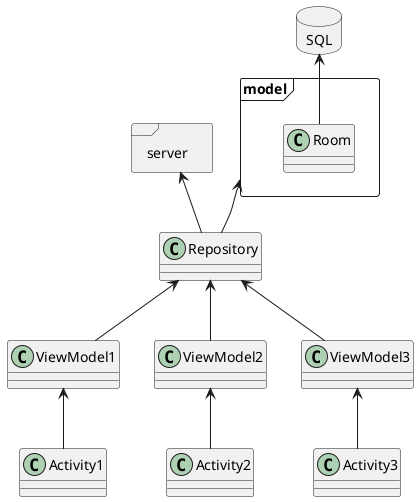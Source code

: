 @startuml

class Activity1
class Activity2
class Activity3
ViewModel1 <-down- Activity1
ViewModel2 <-down- Activity2
ViewModel3 <-down- Activity3
Repository <-down- ViewModel1
Repository <-down- ViewModel2
Repository <-down- ViewModel3

package model <<Frame>> {
    class Room
}

package server <<Frame>> {

}


model <-down- Repository
server <-down- Repository

package SQL <<Database>> {
}

SQL <-down- Room

@enduml